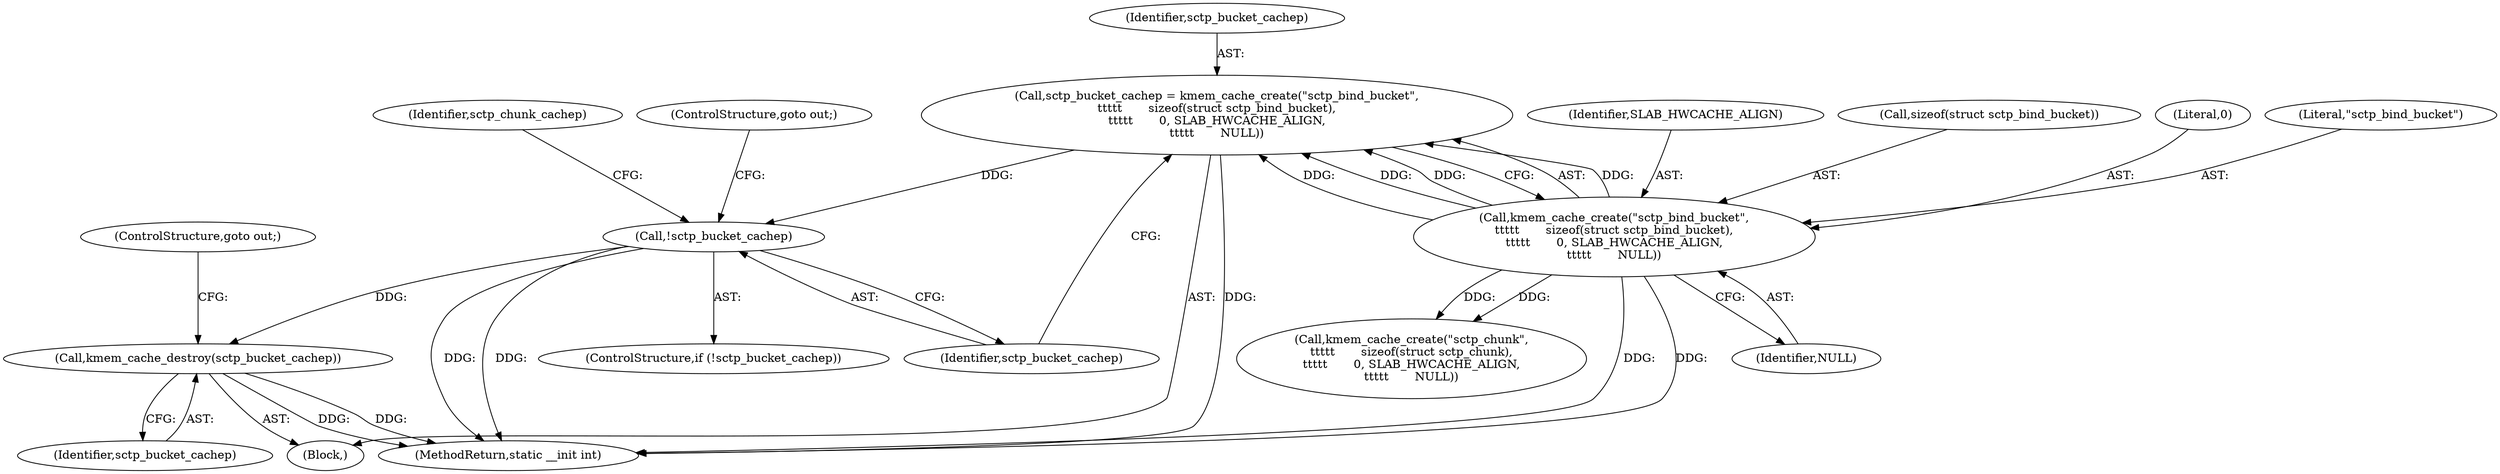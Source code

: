 digraph "0_linux_8e2d61e0aed2b7c4ecb35844fe07e0b2b762dee4_0@API" {
"1000130" [label="(Call,sctp_bucket_cachep = kmem_cache_create(\"sctp_bind_bucket\",\n\t\t\t\t\t       sizeof(struct sctp_bind_bucket),\n\t\t\t\t\t       0, SLAB_HWCACHE_ALIGN,\n\t\t\t\t\t       NULL))"];
"1000132" [label="(Call,kmem_cache_create(\"sctp_bind_bucket\",\n\t\t\t\t\t       sizeof(struct sctp_bind_bucket),\n\t\t\t\t\t       0, SLAB_HWCACHE_ALIGN,\n\t\t\t\t\t       NULL))"];
"1000140" [label="(Call,!sctp_bucket_cachep)"];
"1000596" [label="(Call,kmem_cache_destroy(sctp_bucket_cachep))"];
"1000137" [label="(Identifier,SLAB_HWCACHE_ALIGN)"];
"1000134" [label="(Call,sizeof(struct sctp_bind_bucket))"];
"1000136" [label="(Literal,0)"];
"1000131" [label="(Identifier,sctp_bucket_cachep)"];
"1000141" [label="(Identifier,sctp_bucket_cachep)"];
"1000145" [label="(Call,kmem_cache_create(\"sctp_chunk\",\n\t\t\t\t\t       sizeof(struct sctp_chunk),\n\t\t\t\t\t       0, SLAB_HWCACHE_ALIGN,\n\t\t\t\t\t       NULL))"];
"1000132" [label="(Call,kmem_cache_create(\"sctp_bind_bucket\",\n\t\t\t\t\t       sizeof(struct sctp_bind_bucket),\n\t\t\t\t\t       0, SLAB_HWCACHE_ALIGN,\n\t\t\t\t\t       NULL))"];
"1000140" [label="(Call,!sctp_bucket_cachep)"];
"1000144" [label="(Identifier,sctp_chunk_cachep)"];
"1000112" [label="(Block,)"];
"1000142" [label="(ControlStructure,goto out;)"];
"1000596" [label="(Call,kmem_cache_destroy(sctp_bucket_cachep))"];
"1000597" [label="(Identifier,sctp_bucket_cachep)"];
"1000139" [label="(ControlStructure,if (!sctp_bucket_cachep))"];
"1000599" [label="(MethodReturn,static __init int)"];
"1000598" [label="(ControlStructure,goto out;)"];
"1000133" [label="(Literal,\"sctp_bind_bucket\")"];
"1000138" [label="(Identifier,NULL)"];
"1000130" [label="(Call,sctp_bucket_cachep = kmem_cache_create(\"sctp_bind_bucket\",\n\t\t\t\t\t       sizeof(struct sctp_bind_bucket),\n\t\t\t\t\t       0, SLAB_HWCACHE_ALIGN,\n\t\t\t\t\t       NULL))"];
"1000130" -> "1000112"  [label="AST: "];
"1000130" -> "1000132"  [label="CFG: "];
"1000131" -> "1000130"  [label="AST: "];
"1000132" -> "1000130"  [label="AST: "];
"1000141" -> "1000130"  [label="CFG: "];
"1000130" -> "1000599"  [label="DDG: "];
"1000132" -> "1000130"  [label="DDG: "];
"1000132" -> "1000130"  [label="DDG: "];
"1000132" -> "1000130"  [label="DDG: "];
"1000132" -> "1000130"  [label="DDG: "];
"1000130" -> "1000140"  [label="DDG: "];
"1000132" -> "1000138"  [label="CFG: "];
"1000133" -> "1000132"  [label="AST: "];
"1000134" -> "1000132"  [label="AST: "];
"1000136" -> "1000132"  [label="AST: "];
"1000137" -> "1000132"  [label="AST: "];
"1000138" -> "1000132"  [label="AST: "];
"1000132" -> "1000599"  [label="DDG: "];
"1000132" -> "1000599"  [label="DDG: "];
"1000132" -> "1000145"  [label="DDG: "];
"1000132" -> "1000145"  [label="DDG: "];
"1000140" -> "1000139"  [label="AST: "];
"1000140" -> "1000141"  [label="CFG: "];
"1000141" -> "1000140"  [label="AST: "];
"1000142" -> "1000140"  [label="CFG: "];
"1000144" -> "1000140"  [label="CFG: "];
"1000140" -> "1000599"  [label="DDG: "];
"1000140" -> "1000599"  [label="DDG: "];
"1000140" -> "1000596"  [label="DDG: "];
"1000596" -> "1000112"  [label="AST: "];
"1000596" -> "1000597"  [label="CFG: "];
"1000597" -> "1000596"  [label="AST: "];
"1000598" -> "1000596"  [label="CFG: "];
"1000596" -> "1000599"  [label="DDG: "];
"1000596" -> "1000599"  [label="DDG: "];
}
